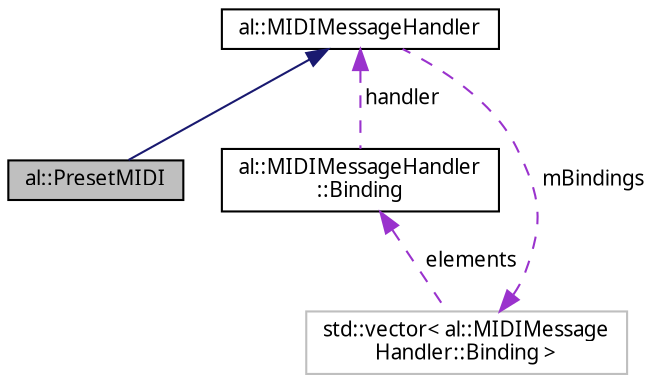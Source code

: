 digraph "al::PresetMIDI"
{
 // LATEX_PDF_SIZE
  bgcolor="transparent";
  edge [fontname="FreeSans.ttf",fontsize="10",labelfontname="FreeSans.ttf",labelfontsize="10"];
  node [fontname="FreeSans.ttf",fontsize="10",shape=record];
  Node1 [label="al::PresetMIDI",height=0.2,width=0.4,color="black", fillcolor="grey75", style="filled", fontcolor="black",tooltip="The PresetMIDI class connects PresetHandler objects to MIDI messages."];
  Node2 -> Node1 [dir="back",color="midnightblue",fontsize="10",style="solid",fontname="FreeSans.ttf"];
  Node2 [label="al::MIDIMessageHandler",height=0.2,width=0.4,color="black",URL="$classal_1_1_m_i_d_i_message_handler.html",tooltip=" "];
  Node3 -> Node2 [dir="back",color="darkorchid3",fontsize="10",style="dashed",label=" mBindings" ,fontname="FreeSans.ttf"];
  Node3 [label="std::vector\< al::MIDIMessage\lHandler::Binding \>",height=0.2,width=0.4,color="grey75",tooltip=" "];
  Node4 -> Node3 [dir="back",color="darkorchid3",fontsize="10",style="dashed",label=" elements" ,fontname="FreeSans.ttf"];
  Node4 [label="al::MIDIMessageHandler\l::Binding",height=0.2,width=0.4,color="black",URL="$structal_1_1_m_i_d_i_message_handler_1_1_binding.html",tooltip=" "];
  Node2 -> Node4 [dir="back",color="darkorchid3",fontsize="10",style="dashed",label=" handler" ,fontname="FreeSans.ttf"];
}
